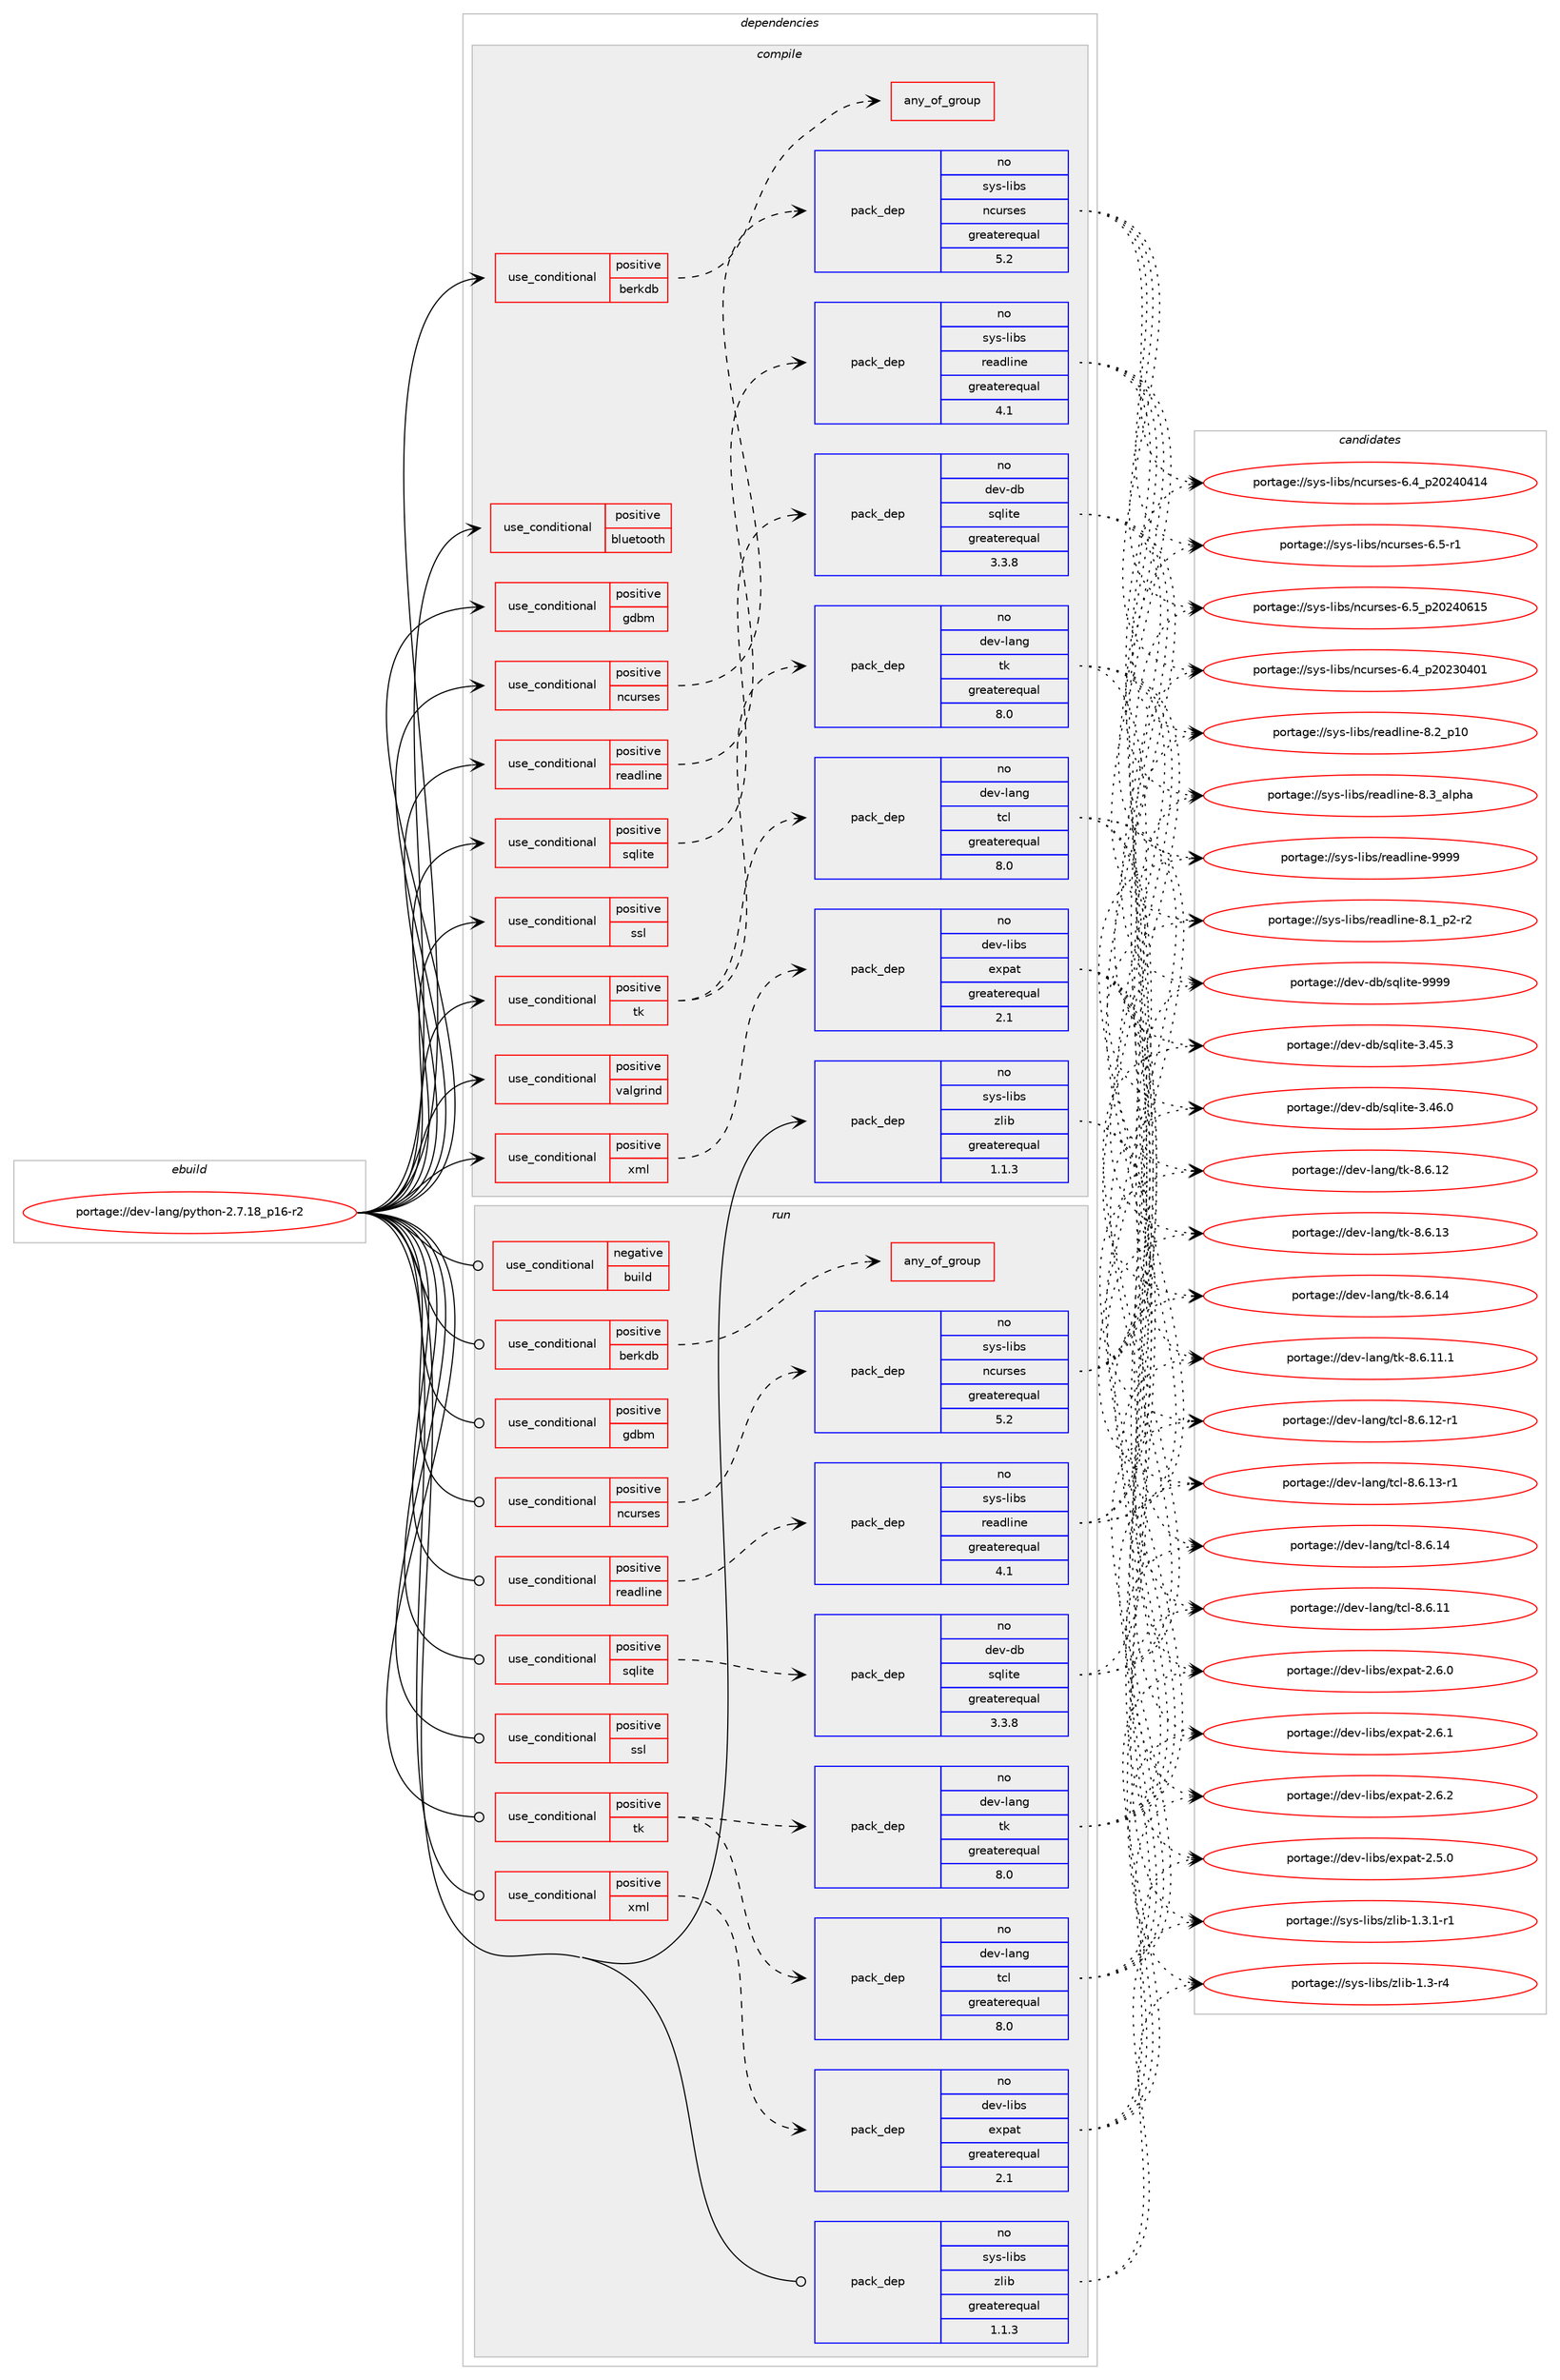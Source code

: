 digraph prolog {

# *************
# Graph options
# *************

newrank=true;
concentrate=true;
compound=true;
graph [rankdir=LR,fontname=Helvetica,fontsize=10,ranksep=1.5];#, ranksep=2.5, nodesep=0.2];
edge  [arrowhead=vee];
node  [fontname=Helvetica,fontsize=10];

# **********
# The ebuild
# **********

subgraph cluster_leftcol {
color=gray;
rank=same;
label=<<i>ebuild</i>>;
id [label="portage://dev-lang/python-2.7.18_p16-r2", color=red, width=4, href="../dev-lang/python-2.7.18_p16-r2.svg"];
}

# ****************
# The dependencies
# ****************

subgraph cluster_midcol {
color=gray;
label=<<i>dependencies</i>>;
subgraph cluster_compile {
fillcolor="#eeeeee";
style=filled;
label=<<i>compile</i>>;
subgraph cond23289 {
dependency51651 [label=<<TABLE BORDER="0" CELLBORDER="1" CELLSPACING="0" CELLPADDING="4"><TR><TD ROWSPAN="3" CELLPADDING="10">use_conditional</TD></TR><TR><TD>positive</TD></TR><TR><TD>berkdb</TD></TR></TABLE>>, shape=none, color=red];
subgraph any954 {
dependency51652 [label=<<TABLE BORDER="0" CELLBORDER="1" CELLSPACING="0" CELLPADDING="4"><TR><TD CELLPADDING="10">any_of_group</TD></TR></TABLE>>, shape=none, color=red];# *** BEGIN UNKNOWN DEPENDENCY TYPE (TODO) ***
# dependency51652 -> package_dependency(portage://dev-lang/python-2.7.18_p16-r2,install,no,sys-libs,db,none,[,,],[slot(5.3)],[])
# *** END UNKNOWN DEPENDENCY TYPE (TODO) ***

# *** BEGIN UNKNOWN DEPENDENCY TYPE (TODO) ***
# dependency51652 -> package_dependency(portage://dev-lang/python-2.7.18_p16-r2,install,no,sys-libs,db,none,[,,],[slot(4.8)],[])
# *** END UNKNOWN DEPENDENCY TYPE (TODO) ***

}
dependency51651:e -> dependency51652:w [weight=20,style="dashed",arrowhead="vee"];
}
id:e -> dependency51651:w [weight=20,style="solid",arrowhead="vee"];
subgraph cond23290 {
dependency51653 [label=<<TABLE BORDER="0" CELLBORDER="1" CELLSPACING="0" CELLPADDING="4"><TR><TD ROWSPAN="3" CELLPADDING="10">use_conditional</TD></TR><TR><TD>positive</TD></TR><TR><TD>bluetooth</TD></TR></TABLE>>, shape=none, color=red];
# *** BEGIN UNKNOWN DEPENDENCY TYPE (TODO) ***
# dependency51653 -> package_dependency(portage://dev-lang/python-2.7.18_p16-r2,install,no,net-wireless,bluez,none,[,,],[],[])
# *** END UNKNOWN DEPENDENCY TYPE (TODO) ***

}
id:e -> dependency51653:w [weight=20,style="solid",arrowhead="vee"];
subgraph cond23291 {
dependency51654 [label=<<TABLE BORDER="0" CELLBORDER="1" CELLSPACING="0" CELLPADDING="4"><TR><TD ROWSPAN="3" CELLPADDING="10">use_conditional</TD></TR><TR><TD>positive</TD></TR><TR><TD>gdbm</TD></TR></TABLE>>, shape=none, color=red];
# *** BEGIN UNKNOWN DEPENDENCY TYPE (TODO) ***
# dependency51654 -> package_dependency(portage://dev-lang/python-2.7.18_p16-r2,install,no,sys-libs,gdbm,none,[,,],any_same_slot,[use(enable(berkdb),none)])
# *** END UNKNOWN DEPENDENCY TYPE (TODO) ***

}
id:e -> dependency51654:w [weight=20,style="solid",arrowhead="vee"];
subgraph cond23292 {
dependency51655 [label=<<TABLE BORDER="0" CELLBORDER="1" CELLSPACING="0" CELLPADDING="4"><TR><TD ROWSPAN="3" CELLPADDING="10">use_conditional</TD></TR><TR><TD>positive</TD></TR><TR><TD>ncurses</TD></TR></TABLE>>, shape=none, color=red];
subgraph pack27296 {
dependency51656 [label=<<TABLE BORDER="0" CELLBORDER="1" CELLSPACING="0" CELLPADDING="4" WIDTH="220"><TR><TD ROWSPAN="6" CELLPADDING="30">pack_dep</TD></TR><TR><TD WIDTH="110">no</TD></TR><TR><TD>sys-libs</TD></TR><TR><TD>ncurses</TD></TR><TR><TD>greaterequal</TD></TR><TR><TD>5.2</TD></TR></TABLE>>, shape=none, color=blue];
}
dependency51655:e -> dependency51656:w [weight=20,style="dashed",arrowhead="vee"];
}
id:e -> dependency51655:w [weight=20,style="solid",arrowhead="vee"];
subgraph cond23293 {
dependency51657 [label=<<TABLE BORDER="0" CELLBORDER="1" CELLSPACING="0" CELLPADDING="4"><TR><TD ROWSPAN="3" CELLPADDING="10">use_conditional</TD></TR><TR><TD>positive</TD></TR><TR><TD>readline</TD></TR></TABLE>>, shape=none, color=red];
subgraph pack27297 {
dependency51658 [label=<<TABLE BORDER="0" CELLBORDER="1" CELLSPACING="0" CELLPADDING="4" WIDTH="220"><TR><TD ROWSPAN="6" CELLPADDING="30">pack_dep</TD></TR><TR><TD WIDTH="110">no</TD></TR><TR><TD>sys-libs</TD></TR><TR><TD>readline</TD></TR><TR><TD>greaterequal</TD></TR><TR><TD>4.1</TD></TR></TABLE>>, shape=none, color=blue];
}
dependency51657:e -> dependency51658:w [weight=20,style="dashed",arrowhead="vee"];
}
id:e -> dependency51657:w [weight=20,style="solid",arrowhead="vee"];
subgraph cond23294 {
dependency51659 [label=<<TABLE BORDER="0" CELLBORDER="1" CELLSPACING="0" CELLPADDING="4"><TR><TD ROWSPAN="3" CELLPADDING="10">use_conditional</TD></TR><TR><TD>positive</TD></TR><TR><TD>sqlite</TD></TR></TABLE>>, shape=none, color=red];
subgraph pack27298 {
dependency51660 [label=<<TABLE BORDER="0" CELLBORDER="1" CELLSPACING="0" CELLPADDING="4" WIDTH="220"><TR><TD ROWSPAN="6" CELLPADDING="30">pack_dep</TD></TR><TR><TD WIDTH="110">no</TD></TR><TR><TD>dev-db</TD></TR><TR><TD>sqlite</TD></TR><TR><TD>greaterequal</TD></TR><TR><TD>3.3.8</TD></TR></TABLE>>, shape=none, color=blue];
}
dependency51659:e -> dependency51660:w [weight=20,style="dashed",arrowhead="vee"];
}
id:e -> dependency51659:w [weight=20,style="solid",arrowhead="vee"];
subgraph cond23295 {
dependency51661 [label=<<TABLE BORDER="0" CELLBORDER="1" CELLSPACING="0" CELLPADDING="4"><TR><TD ROWSPAN="3" CELLPADDING="10">use_conditional</TD></TR><TR><TD>positive</TD></TR><TR><TD>ssl</TD></TR></TABLE>>, shape=none, color=red];
# *** BEGIN UNKNOWN DEPENDENCY TYPE (TODO) ***
# dependency51661 -> package_dependency(portage://dev-lang/python-2.7.18_p16-r2,install,no,dev-libs,openssl,none,[,,],any_same_slot,[])
# *** END UNKNOWN DEPENDENCY TYPE (TODO) ***

}
id:e -> dependency51661:w [weight=20,style="solid",arrowhead="vee"];
subgraph cond23296 {
dependency51662 [label=<<TABLE BORDER="0" CELLBORDER="1" CELLSPACING="0" CELLPADDING="4"><TR><TD ROWSPAN="3" CELLPADDING="10">use_conditional</TD></TR><TR><TD>positive</TD></TR><TR><TD>tk</TD></TR></TABLE>>, shape=none, color=red];
subgraph pack27299 {
dependency51663 [label=<<TABLE BORDER="0" CELLBORDER="1" CELLSPACING="0" CELLPADDING="4" WIDTH="220"><TR><TD ROWSPAN="6" CELLPADDING="30">pack_dep</TD></TR><TR><TD WIDTH="110">no</TD></TR><TR><TD>dev-lang</TD></TR><TR><TD>tcl</TD></TR><TR><TD>greaterequal</TD></TR><TR><TD>8.0</TD></TR></TABLE>>, shape=none, color=blue];
}
dependency51662:e -> dependency51663:w [weight=20,style="dashed",arrowhead="vee"];
subgraph pack27300 {
dependency51664 [label=<<TABLE BORDER="0" CELLBORDER="1" CELLSPACING="0" CELLPADDING="4" WIDTH="220"><TR><TD ROWSPAN="6" CELLPADDING="30">pack_dep</TD></TR><TR><TD WIDTH="110">no</TD></TR><TR><TD>dev-lang</TD></TR><TR><TD>tk</TD></TR><TR><TD>greaterequal</TD></TR><TR><TD>8.0</TD></TR></TABLE>>, shape=none, color=blue];
}
dependency51662:e -> dependency51664:w [weight=20,style="dashed",arrowhead="vee"];
# *** BEGIN UNKNOWN DEPENDENCY TYPE (TODO) ***
# dependency51662 -> package_dependency(portage://dev-lang/python-2.7.18_p16-r2,install,no,dev-tcltk,blt,none,[,,],any_same_slot,[])
# *** END UNKNOWN DEPENDENCY TYPE (TODO) ***

# *** BEGIN UNKNOWN DEPENDENCY TYPE (TODO) ***
# dependency51662 -> package_dependency(portage://dev-lang/python-2.7.18_p16-r2,install,no,dev-tcltk,tix,none,[,,],[],[])
# *** END UNKNOWN DEPENDENCY TYPE (TODO) ***

}
id:e -> dependency51662:w [weight=20,style="solid",arrowhead="vee"];
subgraph cond23297 {
dependency51665 [label=<<TABLE BORDER="0" CELLBORDER="1" CELLSPACING="0" CELLPADDING="4"><TR><TD ROWSPAN="3" CELLPADDING="10">use_conditional</TD></TR><TR><TD>positive</TD></TR><TR><TD>valgrind</TD></TR></TABLE>>, shape=none, color=red];
# *** BEGIN UNKNOWN DEPENDENCY TYPE (TODO) ***
# dependency51665 -> package_dependency(portage://dev-lang/python-2.7.18_p16-r2,install,no,dev-debug,valgrind,none,[,,],[],[])
# *** END UNKNOWN DEPENDENCY TYPE (TODO) ***

}
id:e -> dependency51665:w [weight=20,style="solid",arrowhead="vee"];
subgraph cond23298 {
dependency51666 [label=<<TABLE BORDER="0" CELLBORDER="1" CELLSPACING="0" CELLPADDING="4"><TR><TD ROWSPAN="3" CELLPADDING="10">use_conditional</TD></TR><TR><TD>positive</TD></TR><TR><TD>xml</TD></TR></TABLE>>, shape=none, color=red];
subgraph pack27301 {
dependency51667 [label=<<TABLE BORDER="0" CELLBORDER="1" CELLSPACING="0" CELLPADDING="4" WIDTH="220"><TR><TD ROWSPAN="6" CELLPADDING="30">pack_dep</TD></TR><TR><TD WIDTH="110">no</TD></TR><TR><TD>dev-libs</TD></TR><TR><TD>expat</TD></TR><TR><TD>greaterequal</TD></TR><TR><TD>2.1</TD></TR></TABLE>>, shape=none, color=blue];
}
dependency51666:e -> dependency51667:w [weight=20,style="dashed",arrowhead="vee"];
}
id:e -> dependency51666:w [weight=20,style="solid",arrowhead="vee"];
# *** BEGIN UNKNOWN DEPENDENCY TYPE (TODO) ***
# id -> package_dependency(portage://dev-lang/python-2.7.18_p16-r2,install,no,app-arch,bzip2,none,[,,],any_same_slot,[])
# *** END UNKNOWN DEPENDENCY TYPE (TODO) ***

# *** BEGIN UNKNOWN DEPENDENCY TYPE (TODO) ***
# id -> package_dependency(portage://dev-lang/python-2.7.18_p16-r2,install,no,dev-libs,libffi,none,[,,],any_same_slot,[])
# *** END UNKNOWN DEPENDENCY TYPE (TODO) ***

subgraph pack27302 {
dependency51668 [label=<<TABLE BORDER="0" CELLBORDER="1" CELLSPACING="0" CELLPADDING="4" WIDTH="220"><TR><TD ROWSPAN="6" CELLPADDING="30">pack_dep</TD></TR><TR><TD WIDTH="110">no</TD></TR><TR><TD>sys-libs</TD></TR><TR><TD>zlib</TD></TR><TR><TD>greaterequal</TD></TR><TR><TD>1.1.3</TD></TR></TABLE>>, shape=none, color=blue];
}
id:e -> dependency51668:w [weight=20,style="solid",arrowhead="vee"];
# *** BEGIN UNKNOWN DEPENDENCY TYPE (TODO) ***
# id -> package_dependency(portage://dev-lang/python-2.7.18_p16-r2,install,no,virtual,libcrypt,none,[,,],any_same_slot,[])
# *** END UNKNOWN DEPENDENCY TYPE (TODO) ***

# *** BEGIN UNKNOWN DEPENDENCY TYPE (TODO) ***
# id -> package_dependency(portage://dev-lang/python-2.7.18_p16-r2,install,no,virtual,libintl,none,[,,],[],[])
# *** END UNKNOWN DEPENDENCY TYPE (TODO) ***

}
subgraph cluster_compileandrun {
fillcolor="#eeeeee";
style=filled;
label=<<i>compile and run</i>>;
}
subgraph cluster_run {
fillcolor="#eeeeee";
style=filled;
label=<<i>run</i>>;
subgraph cond23299 {
dependency51669 [label=<<TABLE BORDER="0" CELLBORDER="1" CELLSPACING="0" CELLPADDING="4"><TR><TD ROWSPAN="3" CELLPADDING="10">use_conditional</TD></TR><TR><TD>negative</TD></TR><TR><TD>build</TD></TR></TABLE>>, shape=none, color=red];
# *** BEGIN UNKNOWN DEPENDENCY TYPE (TODO) ***
# dependency51669 -> package_dependency(portage://dev-lang/python-2.7.18_p16-r2,run,no,app-misc,mime-types,none,[,,],[],[])
# *** END UNKNOWN DEPENDENCY TYPE (TODO) ***

}
id:e -> dependency51669:w [weight=20,style="solid",arrowhead="odot"];
subgraph cond23300 {
dependency51670 [label=<<TABLE BORDER="0" CELLBORDER="1" CELLSPACING="0" CELLPADDING="4"><TR><TD ROWSPAN="3" CELLPADDING="10">use_conditional</TD></TR><TR><TD>positive</TD></TR><TR><TD>berkdb</TD></TR></TABLE>>, shape=none, color=red];
subgraph any955 {
dependency51671 [label=<<TABLE BORDER="0" CELLBORDER="1" CELLSPACING="0" CELLPADDING="4"><TR><TD CELLPADDING="10">any_of_group</TD></TR></TABLE>>, shape=none, color=red];# *** BEGIN UNKNOWN DEPENDENCY TYPE (TODO) ***
# dependency51671 -> package_dependency(portage://dev-lang/python-2.7.18_p16-r2,run,no,sys-libs,db,none,[,,],[slot(5.3)],[])
# *** END UNKNOWN DEPENDENCY TYPE (TODO) ***

# *** BEGIN UNKNOWN DEPENDENCY TYPE (TODO) ***
# dependency51671 -> package_dependency(portage://dev-lang/python-2.7.18_p16-r2,run,no,sys-libs,db,none,[,,],[slot(4.8)],[])
# *** END UNKNOWN DEPENDENCY TYPE (TODO) ***

}
dependency51670:e -> dependency51671:w [weight=20,style="dashed",arrowhead="vee"];
}
id:e -> dependency51670:w [weight=20,style="solid",arrowhead="odot"];
subgraph cond23301 {
dependency51672 [label=<<TABLE BORDER="0" CELLBORDER="1" CELLSPACING="0" CELLPADDING="4"><TR><TD ROWSPAN="3" CELLPADDING="10">use_conditional</TD></TR><TR><TD>positive</TD></TR><TR><TD>gdbm</TD></TR></TABLE>>, shape=none, color=red];
# *** BEGIN UNKNOWN DEPENDENCY TYPE (TODO) ***
# dependency51672 -> package_dependency(portage://dev-lang/python-2.7.18_p16-r2,run,no,sys-libs,gdbm,none,[,,],any_same_slot,[use(enable(berkdb),none)])
# *** END UNKNOWN DEPENDENCY TYPE (TODO) ***

}
id:e -> dependency51672:w [weight=20,style="solid",arrowhead="odot"];
subgraph cond23302 {
dependency51673 [label=<<TABLE BORDER="0" CELLBORDER="1" CELLSPACING="0" CELLPADDING="4"><TR><TD ROWSPAN="3" CELLPADDING="10">use_conditional</TD></TR><TR><TD>positive</TD></TR><TR><TD>ncurses</TD></TR></TABLE>>, shape=none, color=red];
subgraph pack27303 {
dependency51674 [label=<<TABLE BORDER="0" CELLBORDER="1" CELLSPACING="0" CELLPADDING="4" WIDTH="220"><TR><TD ROWSPAN="6" CELLPADDING="30">pack_dep</TD></TR><TR><TD WIDTH="110">no</TD></TR><TR><TD>sys-libs</TD></TR><TR><TD>ncurses</TD></TR><TR><TD>greaterequal</TD></TR><TR><TD>5.2</TD></TR></TABLE>>, shape=none, color=blue];
}
dependency51673:e -> dependency51674:w [weight=20,style="dashed",arrowhead="vee"];
}
id:e -> dependency51673:w [weight=20,style="solid",arrowhead="odot"];
subgraph cond23303 {
dependency51675 [label=<<TABLE BORDER="0" CELLBORDER="1" CELLSPACING="0" CELLPADDING="4"><TR><TD ROWSPAN="3" CELLPADDING="10">use_conditional</TD></TR><TR><TD>positive</TD></TR><TR><TD>readline</TD></TR></TABLE>>, shape=none, color=red];
subgraph pack27304 {
dependency51676 [label=<<TABLE BORDER="0" CELLBORDER="1" CELLSPACING="0" CELLPADDING="4" WIDTH="220"><TR><TD ROWSPAN="6" CELLPADDING="30">pack_dep</TD></TR><TR><TD WIDTH="110">no</TD></TR><TR><TD>sys-libs</TD></TR><TR><TD>readline</TD></TR><TR><TD>greaterequal</TD></TR><TR><TD>4.1</TD></TR></TABLE>>, shape=none, color=blue];
}
dependency51675:e -> dependency51676:w [weight=20,style="dashed",arrowhead="vee"];
}
id:e -> dependency51675:w [weight=20,style="solid",arrowhead="odot"];
subgraph cond23304 {
dependency51677 [label=<<TABLE BORDER="0" CELLBORDER="1" CELLSPACING="0" CELLPADDING="4"><TR><TD ROWSPAN="3" CELLPADDING="10">use_conditional</TD></TR><TR><TD>positive</TD></TR><TR><TD>sqlite</TD></TR></TABLE>>, shape=none, color=red];
subgraph pack27305 {
dependency51678 [label=<<TABLE BORDER="0" CELLBORDER="1" CELLSPACING="0" CELLPADDING="4" WIDTH="220"><TR><TD ROWSPAN="6" CELLPADDING="30">pack_dep</TD></TR><TR><TD WIDTH="110">no</TD></TR><TR><TD>dev-db</TD></TR><TR><TD>sqlite</TD></TR><TR><TD>greaterequal</TD></TR><TR><TD>3.3.8</TD></TR></TABLE>>, shape=none, color=blue];
}
dependency51677:e -> dependency51678:w [weight=20,style="dashed",arrowhead="vee"];
}
id:e -> dependency51677:w [weight=20,style="solid",arrowhead="odot"];
subgraph cond23305 {
dependency51679 [label=<<TABLE BORDER="0" CELLBORDER="1" CELLSPACING="0" CELLPADDING="4"><TR><TD ROWSPAN="3" CELLPADDING="10">use_conditional</TD></TR><TR><TD>positive</TD></TR><TR><TD>ssl</TD></TR></TABLE>>, shape=none, color=red];
# *** BEGIN UNKNOWN DEPENDENCY TYPE (TODO) ***
# dependency51679 -> package_dependency(portage://dev-lang/python-2.7.18_p16-r2,run,no,dev-libs,openssl,none,[,,],any_same_slot,[])
# *** END UNKNOWN DEPENDENCY TYPE (TODO) ***

}
id:e -> dependency51679:w [weight=20,style="solid",arrowhead="odot"];
subgraph cond23306 {
dependency51680 [label=<<TABLE BORDER="0" CELLBORDER="1" CELLSPACING="0" CELLPADDING="4"><TR><TD ROWSPAN="3" CELLPADDING="10">use_conditional</TD></TR><TR><TD>positive</TD></TR><TR><TD>tk</TD></TR></TABLE>>, shape=none, color=red];
subgraph pack27306 {
dependency51681 [label=<<TABLE BORDER="0" CELLBORDER="1" CELLSPACING="0" CELLPADDING="4" WIDTH="220"><TR><TD ROWSPAN="6" CELLPADDING="30">pack_dep</TD></TR><TR><TD WIDTH="110">no</TD></TR><TR><TD>dev-lang</TD></TR><TR><TD>tcl</TD></TR><TR><TD>greaterequal</TD></TR><TR><TD>8.0</TD></TR></TABLE>>, shape=none, color=blue];
}
dependency51680:e -> dependency51681:w [weight=20,style="dashed",arrowhead="vee"];
subgraph pack27307 {
dependency51682 [label=<<TABLE BORDER="0" CELLBORDER="1" CELLSPACING="0" CELLPADDING="4" WIDTH="220"><TR><TD ROWSPAN="6" CELLPADDING="30">pack_dep</TD></TR><TR><TD WIDTH="110">no</TD></TR><TR><TD>dev-lang</TD></TR><TR><TD>tk</TD></TR><TR><TD>greaterequal</TD></TR><TR><TD>8.0</TD></TR></TABLE>>, shape=none, color=blue];
}
dependency51680:e -> dependency51682:w [weight=20,style="dashed",arrowhead="vee"];
# *** BEGIN UNKNOWN DEPENDENCY TYPE (TODO) ***
# dependency51680 -> package_dependency(portage://dev-lang/python-2.7.18_p16-r2,run,no,dev-tcltk,blt,none,[,,],any_same_slot,[])
# *** END UNKNOWN DEPENDENCY TYPE (TODO) ***

# *** BEGIN UNKNOWN DEPENDENCY TYPE (TODO) ***
# dependency51680 -> package_dependency(portage://dev-lang/python-2.7.18_p16-r2,run,no,dev-tcltk,tix,none,[,,],[],[])
# *** END UNKNOWN DEPENDENCY TYPE (TODO) ***

}
id:e -> dependency51680:w [weight=20,style="solid",arrowhead="odot"];
subgraph cond23307 {
dependency51683 [label=<<TABLE BORDER="0" CELLBORDER="1" CELLSPACING="0" CELLPADDING="4"><TR><TD ROWSPAN="3" CELLPADDING="10">use_conditional</TD></TR><TR><TD>positive</TD></TR><TR><TD>xml</TD></TR></TABLE>>, shape=none, color=red];
subgraph pack27308 {
dependency51684 [label=<<TABLE BORDER="0" CELLBORDER="1" CELLSPACING="0" CELLPADDING="4" WIDTH="220"><TR><TD ROWSPAN="6" CELLPADDING="30">pack_dep</TD></TR><TR><TD WIDTH="110">no</TD></TR><TR><TD>dev-libs</TD></TR><TR><TD>expat</TD></TR><TR><TD>greaterequal</TD></TR><TR><TD>2.1</TD></TR></TABLE>>, shape=none, color=blue];
}
dependency51683:e -> dependency51684:w [weight=20,style="dashed",arrowhead="vee"];
}
id:e -> dependency51683:w [weight=20,style="solid",arrowhead="odot"];
# *** BEGIN UNKNOWN DEPENDENCY TYPE (TODO) ***
# id -> package_dependency(portage://dev-lang/python-2.7.18_p16-r2,run,no,app-arch,bzip2,none,[,,],any_same_slot,[])
# *** END UNKNOWN DEPENDENCY TYPE (TODO) ***

# *** BEGIN UNKNOWN DEPENDENCY TYPE (TODO) ***
# id -> package_dependency(portage://dev-lang/python-2.7.18_p16-r2,run,no,dev-libs,libffi,none,[,,],any_same_slot,[])
# *** END UNKNOWN DEPENDENCY TYPE (TODO) ***

subgraph pack27309 {
dependency51685 [label=<<TABLE BORDER="0" CELLBORDER="1" CELLSPACING="0" CELLPADDING="4" WIDTH="220"><TR><TD ROWSPAN="6" CELLPADDING="30">pack_dep</TD></TR><TR><TD WIDTH="110">no</TD></TR><TR><TD>sys-libs</TD></TR><TR><TD>zlib</TD></TR><TR><TD>greaterequal</TD></TR><TR><TD>1.1.3</TD></TR></TABLE>>, shape=none, color=blue];
}
id:e -> dependency51685:w [weight=20,style="solid",arrowhead="odot"];
# *** BEGIN UNKNOWN DEPENDENCY TYPE (TODO) ***
# id -> package_dependency(portage://dev-lang/python-2.7.18_p16-r2,run,no,virtual,libcrypt,none,[,,],any_same_slot,[])
# *** END UNKNOWN DEPENDENCY TYPE (TODO) ***

# *** BEGIN UNKNOWN DEPENDENCY TYPE (TODO) ***
# id -> package_dependency(portage://dev-lang/python-2.7.18_p16-r2,run,no,virtual,libintl,none,[,,],[],[])
# *** END UNKNOWN DEPENDENCY TYPE (TODO) ***

}
}

# **************
# The candidates
# **************

subgraph cluster_choices {
rank=same;
color=gray;
label=<<i>candidates</i>>;

subgraph choice27296 {
color=black;
nodesep=1;
choice1151211154510810598115471109911711411510111545544652951125048505148524849 [label="portage://sys-libs/ncurses-6.4_p20230401", color=red, width=4,href="../sys-libs/ncurses-6.4_p20230401.svg"];
choice1151211154510810598115471109911711411510111545544652951125048505248524952 [label="portage://sys-libs/ncurses-6.4_p20240414", color=red, width=4,href="../sys-libs/ncurses-6.4_p20240414.svg"];
choice11512111545108105981154711099117114115101115455446534511449 [label="portage://sys-libs/ncurses-6.5-r1", color=red, width=4,href="../sys-libs/ncurses-6.5-r1.svg"];
choice1151211154510810598115471109911711411510111545544653951125048505248544953 [label="portage://sys-libs/ncurses-6.5_p20240615", color=red, width=4,href="../sys-libs/ncurses-6.5_p20240615.svg"];
dependency51656:e -> choice1151211154510810598115471109911711411510111545544652951125048505148524849:w [style=dotted,weight="100"];
dependency51656:e -> choice1151211154510810598115471109911711411510111545544652951125048505248524952:w [style=dotted,weight="100"];
dependency51656:e -> choice11512111545108105981154711099117114115101115455446534511449:w [style=dotted,weight="100"];
dependency51656:e -> choice1151211154510810598115471109911711411510111545544653951125048505248544953:w [style=dotted,weight="100"];
}
subgraph choice27297 {
color=black;
nodesep=1;
choice115121115451081059811547114101971001081051101014556464995112504511450 [label="portage://sys-libs/readline-8.1_p2-r2", color=red, width=4,href="../sys-libs/readline-8.1_p2-r2.svg"];
choice1151211154510810598115471141019710010810511010145564650951124948 [label="portage://sys-libs/readline-8.2_p10", color=red, width=4,href="../sys-libs/readline-8.2_p10.svg"];
choice1151211154510810598115471141019710010810511010145564651959710811210497 [label="portage://sys-libs/readline-8.3_alpha", color=red, width=4,href="../sys-libs/readline-8.3_alpha.svg"];
choice115121115451081059811547114101971001081051101014557575757 [label="portage://sys-libs/readline-9999", color=red, width=4,href="../sys-libs/readline-9999.svg"];
dependency51658:e -> choice115121115451081059811547114101971001081051101014556464995112504511450:w [style=dotted,weight="100"];
dependency51658:e -> choice1151211154510810598115471141019710010810511010145564650951124948:w [style=dotted,weight="100"];
dependency51658:e -> choice1151211154510810598115471141019710010810511010145564651959710811210497:w [style=dotted,weight="100"];
dependency51658:e -> choice115121115451081059811547114101971001081051101014557575757:w [style=dotted,weight="100"];
}
subgraph choice27298 {
color=black;
nodesep=1;
choice10010111845100984711511310810511610145514652534651 [label="portage://dev-db/sqlite-3.45.3", color=red, width=4,href="../dev-db/sqlite-3.45.3.svg"];
choice10010111845100984711511310810511610145514652544648 [label="portage://dev-db/sqlite-3.46.0", color=red, width=4,href="../dev-db/sqlite-3.46.0.svg"];
choice1001011184510098471151131081051161014557575757 [label="portage://dev-db/sqlite-9999", color=red, width=4,href="../dev-db/sqlite-9999.svg"];
dependency51660:e -> choice10010111845100984711511310810511610145514652534651:w [style=dotted,weight="100"];
dependency51660:e -> choice10010111845100984711511310810511610145514652544648:w [style=dotted,weight="100"];
dependency51660:e -> choice1001011184510098471151131081051161014557575757:w [style=dotted,weight="100"];
}
subgraph choice27299 {
color=black;
nodesep=1;
choice1001011184510897110103471169910845564654464949 [label="portage://dev-lang/tcl-8.6.11", color=red, width=4,href="../dev-lang/tcl-8.6.11.svg"];
choice10010111845108971101034711699108455646544649504511449 [label="portage://dev-lang/tcl-8.6.12-r1", color=red, width=4,href="../dev-lang/tcl-8.6.12-r1.svg"];
choice10010111845108971101034711699108455646544649514511449 [label="portage://dev-lang/tcl-8.6.13-r1", color=red, width=4,href="../dev-lang/tcl-8.6.13-r1.svg"];
choice1001011184510897110103471169910845564654464952 [label="portage://dev-lang/tcl-8.6.14", color=red, width=4,href="../dev-lang/tcl-8.6.14.svg"];
dependency51663:e -> choice1001011184510897110103471169910845564654464949:w [style=dotted,weight="100"];
dependency51663:e -> choice10010111845108971101034711699108455646544649504511449:w [style=dotted,weight="100"];
dependency51663:e -> choice10010111845108971101034711699108455646544649514511449:w [style=dotted,weight="100"];
dependency51663:e -> choice1001011184510897110103471169910845564654464952:w [style=dotted,weight="100"];
}
subgraph choice27300 {
color=black;
nodesep=1;
choice100101118451089711010347116107455646544649494649 [label="portage://dev-lang/tk-8.6.11.1", color=red, width=4,href="../dev-lang/tk-8.6.11.1.svg"];
choice10010111845108971101034711610745564654464950 [label="portage://dev-lang/tk-8.6.12", color=red, width=4,href="../dev-lang/tk-8.6.12.svg"];
choice10010111845108971101034711610745564654464951 [label="portage://dev-lang/tk-8.6.13", color=red, width=4,href="../dev-lang/tk-8.6.13.svg"];
choice10010111845108971101034711610745564654464952 [label="portage://dev-lang/tk-8.6.14", color=red, width=4,href="../dev-lang/tk-8.6.14.svg"];
dependency51664:e -> choice100101118451089711010347116107455646544649494649:w [style=dotted,weight="100"];
dependency51664:e -> choice10010111845108971101034711610745564654464950:w [style=dotted,weight="100"];
dependency51664:e -> choice10010111845108971101034711610745564654464951:w [style=dotted,weight="100"];
dependency51664:e -> choice10010111845108971101034711610745564654464952:w [style=dotted,weight="100"];
}
subgraph choice27301 {
color=black;
nodesep=1;
choice10010111845108105981154710112011297116455046534648 [label="portage://dev-libs/expat-2.5.0", color=red, width=4,href="../dev-libs/expat-2.5.0.svg"];
choice10010111845108105981154710112011297116455046544648 [label="portage://dev-libs/expat-2.6.0", color=red, width=4,href="../dev-libs/expat-2.6.0.svg"];
choice10010111845108105981154710112011297116455046544649 [label="portage://dev-libs/expat-2.6.1", color=red, width=4,href="../dev-libs/expat-2.6.1.svg"];
choice10010111845108105981154710112011297116455046544650 [label="portage://dev-libs/expat-2.6.2", color=red, width=4,href="../dev-libs/expat-2.6.2.svg"];
dependency51667:e -> choice10010111845108105981154710112011297116455046534648:w [style=dotted,weight="100"];
dependency51667:e -> choice10010111845108105981154710112011297116455046544648:w [style=dotted,weight="100"];
dependency51667:e -> choice10010111845108105981154710112011297116455046544649:w [style=dotted,weight="100"];
dependency51667:e -> choice10010111845108105981154710112011297116455046544650:w [style=dotted,weight="100"];
}
subgraph choice27302 {
color=black;
nodesep=1;
choice11512111545108105981154712210810598454946514511452 [label="portage://sys-libs/zlib-1.3-r4", color=red, width=4,href="../sys-libs/zlib-1.3-r4.svg"];
choice115121115451081059811547122108105984549465146494511449 [label="portage://sys-libs/zlib-1.3.1-r1", color=red, width=4,href="../sys-libs/zlib-1.3.1-r1.svg"];
dependency51668:e -> choice11512111545108105981154712210810598454946514511452:w [style=dotted,weight="100"];
dependency51668:e -> choice115121115451081059811547122108105984549465146494511449:w [style=dotted,weight="100"];
}
subgraph choice27303 {
color=black;
nodesep=1;
choice1151211154510810598115471109911711411510111545544652951125048505148524849 [label="portage://sys-libs/ncurses-6.4_p20230401", color=red, width=4,href="../sys-libs/ncurses-6.4_p20230401.svg"];
choice1151211154510810598115471109911711411510111545544652951125048505248524952 [label="portage://sys-libs/ncurses-6.4_p20240414", color=red, width=4,href="../sys-libs/ncurses-6.4_p20240414.svg"];
choice11512111545108105981154711099117114115101115455446534511449 [label="portage://sys-libs/ncurses-6.5-r1", color=red, width=4,href="../sys-libs/ncurses-6.5-r1.svg"];
choice1151211154510810598115471109911711411510111545544653951125048505248544953 [label="portage://sys-libs/ncurses-6.5_p20240615", color=red, width=4,href="../sys-libs/ncurses-6.5_p20240615.svg"];
dependency51674:e -> choice1151211154510810598115471109911711411510111545544652951125048505148524849:w [style=dotted,weight="100"];
dependency51674:e -> choice1151211154510810598115471109911711411510111545544652951125048505248524952:w [style=dotted,weight="100"];
dependency51674:e -> choice11512111545108105981154711099117114115101115455446534511449:w [style=dotted,weight="100"];
dependency51674:e -> choice1151211154510810598115471109911711411510111545544653951125048505248544953:w [style=dotted,weight="100"];
}
subgraph choice27304 {
color=black;
nodesep=1;
choice115121115451081059811547114101971001081051101014556464995112504511450 [label="portage://sys-libs/readline-8.1_p2-r2", color=red, width=4,href="../sys-libs/readline-8.1_p2-r2.svg"];
choice1151211154510810598115471141019710010810511010145564650951124948 [label="portage://sys-libs/readline-8.2_p10", color=red, width=4,href="../sys-libs/readline-8.2_p10.svg"];
choice1151211154510810598115471141019710010810511010145564651959710811210497 [label="portage://sys-libs/readline-8.3_alpha", color=red, width=4,href="../sys-libs/readline-8.3_alpha.svg"];
choice115121115451081059811547114101971001081051101014557575757 [label="portage://sys-libs/readline-9999", color=red, width=4,href="../sys-libs/readline-9999.svg"];
dependency51676:e -> choice115121115451081059811547114101971001081051101014556464995112504511450:w [style=dotted,weight="100"];
dependency51676:e -> choice1151211154510810598115471141019710010810511010145564650951124948:w [style=dotted,weight="100"];
dependency51676:e -> choice1151211154510810598115471141019710010810511010145564651959710811210497:w [style=dotted,weight="100"];
dependency51676:e -> choice115121115451081059811547114101971001081051101014557575757:w [style=dotted,weight="100"];
}
subgraph choice27305 {
color=black;
nodesep=1;
choice10010111845100984711511310810511610145514652534651 [label="portage://dev-db/sqlite-3.45.3", color=red, width=4,href="../dev-db/sqlite-3.45.3.svg"];
choice10010111845100984711511310810511610145514652544648 [label="portage://dev-db/sqlite-3.46.0", color=red, width=4,href="../dev-db/sqlite-3.46.0.svg"];
choice1001011184510098471151131081051161014557575757 [label="portage://dev-db/sqlite-9999", color=red, width=4,href="../dev-db/sqlite-9999.svg"];
dependency51678:e -> choice10010111845100984711511310810511610145514652534651:w [style=dotted,weight="100"];
dependency51678:e -> choice10010111845100984711511310810511610145514652544648:w [style=dotted,weight="100"];
dependency51678:e -> choice1001011184510098471151131081051161014557575757:w [style=dotted,weight="100"];
}
subgraph choice27306 {
color=black;
nodesep=1;
choice1001011184510897110103471169910845564654464949 [label="portage://dev-lang/tcl-8.6.11", color=red, width=4,href="../dev-lang/tcl-8.6.11.svg"];
choice10010111845108971101034711699108455646544649504511449 [label="portage://dev-lang/tcl-8.6.12-r1", color=red, width=4,href="../dev-lang/tcl-8.6.12-r1.svg"];
choice10010111845108971101034711699108455646544649514511449 [label="portage://dev-lang/tcl-8.6.13-r1", color=red, width=4,href="../dev-lang/tcl-8.6.13-r1.svg"];
choice1001011184510897110103471169910845564654464952 [label="portage://dev-lang/tcl-8.6.14", color=red, width=4,href="../dev-lang/tcl-8.6.14.svg"];
dependency51681:e -> choice1001011184510897110103471169910845564654464949:w [style=dotted,weight="100"];
dependency51681:e -> choice10010111845108971101034711699108455646544649504511449:w [style=dotted,weight="100"];
dependency51681:e -> choice10010111845108971101034711699108455646544649514511449:w [style=dotted,weight="100"];
dependency51681:e -> choice1001011184510897110103471169910845564654464952:w [style=dotted,weight="100"];
}
subgraph choice27307 {
color=black;
nodesep=1;
choice100101118451089711010347116107455646544649494649 [label="portage://dev-lang/tk-8.6.11.1", color=red, width=4,href="../dev-lang/tk-8.6.11.1.svg"];
choice10010111845108971101034711610745564654464950 [label="portage://dev-lang/tk-8.6.12", color=red, width=4,href="../dev-lang/tk-8.6.12.svg"];
choice10010111845108971101034711610745564654464951 [label="portage://dev-lang/tk-8.6.13", color=red, width=4,href="../dev-lang/tk-8.6.13.svg"];
choice10010111845108971101034711610745564654464952 [label="portage://dev-lang/tk-8.6.14", color=red, width=4,href="../dev-lang/tk-8.6.14.svg"];
dependency51682:e -> choice100101118451089711010347116107455646544649494649:w [style=dotted,weight="100"];
dependency51682:e -> choice10010111845108971101034711610745564654464950:w [style=dotted,weight="100"];
dependency51682:e -> choice10010111845108971101034711610745564654464951:w [style=dotted,weight="100"];
dependency51682:e -> choice10010111845108971101034711610745564654464952:w [style=dotted,weight="100"];
}
subgraph choice27308 {
color=black;
nodesep=1;
choice10010111845108105981154710112011297116455046534648 [label="portage://dev-libs/expat-2.5.0", color=red, width=4,href="../dev-libs/expat-2.5.0.svg"];
choice10010111845108105981154710112011297116455046544648 [label="portage://dev-libs/expat-2.6.0", color=red, width=4,href="../dev-libs/expat-2.6.0.svg"];
choice10010111845108105981154710112011297116455046544649 [label="portage://dev-libs/expat-2.6.1", color=red, width=4,href="../dev-libs/expat-2.6.1.svg"];
choice10010111845108105981154710112011297116455046544650 [label="portage://dev-libs/expat-2.6.2", color=red, width=4,href="../dev-libs/expat-2.6.2.svg"];
dependency51684:e -> choice10010111845108105981154710112011297116455046534648:w [style=dotted,weight="100"];
dependency51684:e -> choice10010111845108105981154710112011297116455046544648:w [style=dotted,weight="100"];
dependency51684:e -> choice10010111845108105981154710112011297116455046544649:w [style=dotted,weight="100"];
dependency51684:e -> choice10010111845108105981154710112011297116455046544650:w [style=dotted,weight="100"];
}
subgraph choice27309 {
color=black;
nodesep=1;
choice11512111545108105981154712210810598454946514511452 [label="portage://sys-libs/zlib-1.3-r4", color=red, width=4,href="../sys-libs/zlib-1.3-r4.svg"];
choice115121115451081059811547122108105984549465146494511449 [label="portage://sys-libs/zlib-1.3.1-r1", color=red, width=4,href="../sys-libs/zlib-1.3.1-r1.svg"];
dependency51685:e -> choice11512111545108105981154712210810598454946514511452:w [style=dotted,weight="100"];
dependency51685:e -> choice115121115451081059811547122108105984549465146494511449:w [style=dotted,weight="100"];
}
}

}
